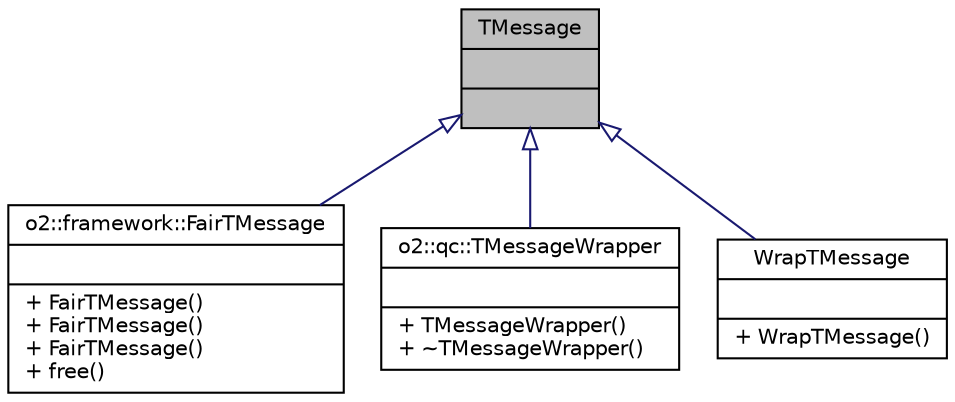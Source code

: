 digraph "TMessage"
{
 // INTERACTIVE_SVG=YES
  bgcolor="transparent";
  edge [fontname="Helvetica",fontsize="10",labelfontname="Helvetica",labelfontsize="10"];
  node [fontname="Helvetica",fontsize="10",shape=record];
  Node1 [label="{TMessage\n||}",height=0.2,width=0.4,color="black", fillcolor="grey75", style="filled" fontcolor="black"];
  Node1 -> Node2 [dir="back",color="midnightblue",fontsize="10",style="solid",arrowtail="onormal",fontname="Helvetica"];
  Node2 [label="{o2::framework::FairTMessage\n||+ FairTMessage()\l+ FairTMessage()\l+ FairTMessage()\l+ free()\l}",height=0.2,width=0.4,color="black",URL="$d0/d4b/classo2_1_1framework_1_1FairTMessage.html"];
  Node1 -> Node3 [dir="back",color="midnightblue",fontsize="10",style="solid",arrowtail="onormal",fontname="Helvetica"];
  Node3 [label="{o2::qc::TMessageWrapper\n||+ TMessageWrapper()\l+ ~TMessageWrapper()\l}",height=0.2,width=0.4,color="black",URL="$d3/d37/classo2_1_1qc_1_1TMessageWrapper.html"];
  Node1 -> Node4 [dir="back",color="midnightblue",fontsize="10",style="solid",arrowtail="onormal",fontname="Helvetica"];
  Node4 [label="{WrapTMessage\n||+ WrapTMessage()\l}",height=0.2,width=0.4,color="black",URL="$de/dd8/classWrapTMessage.html"];
}
